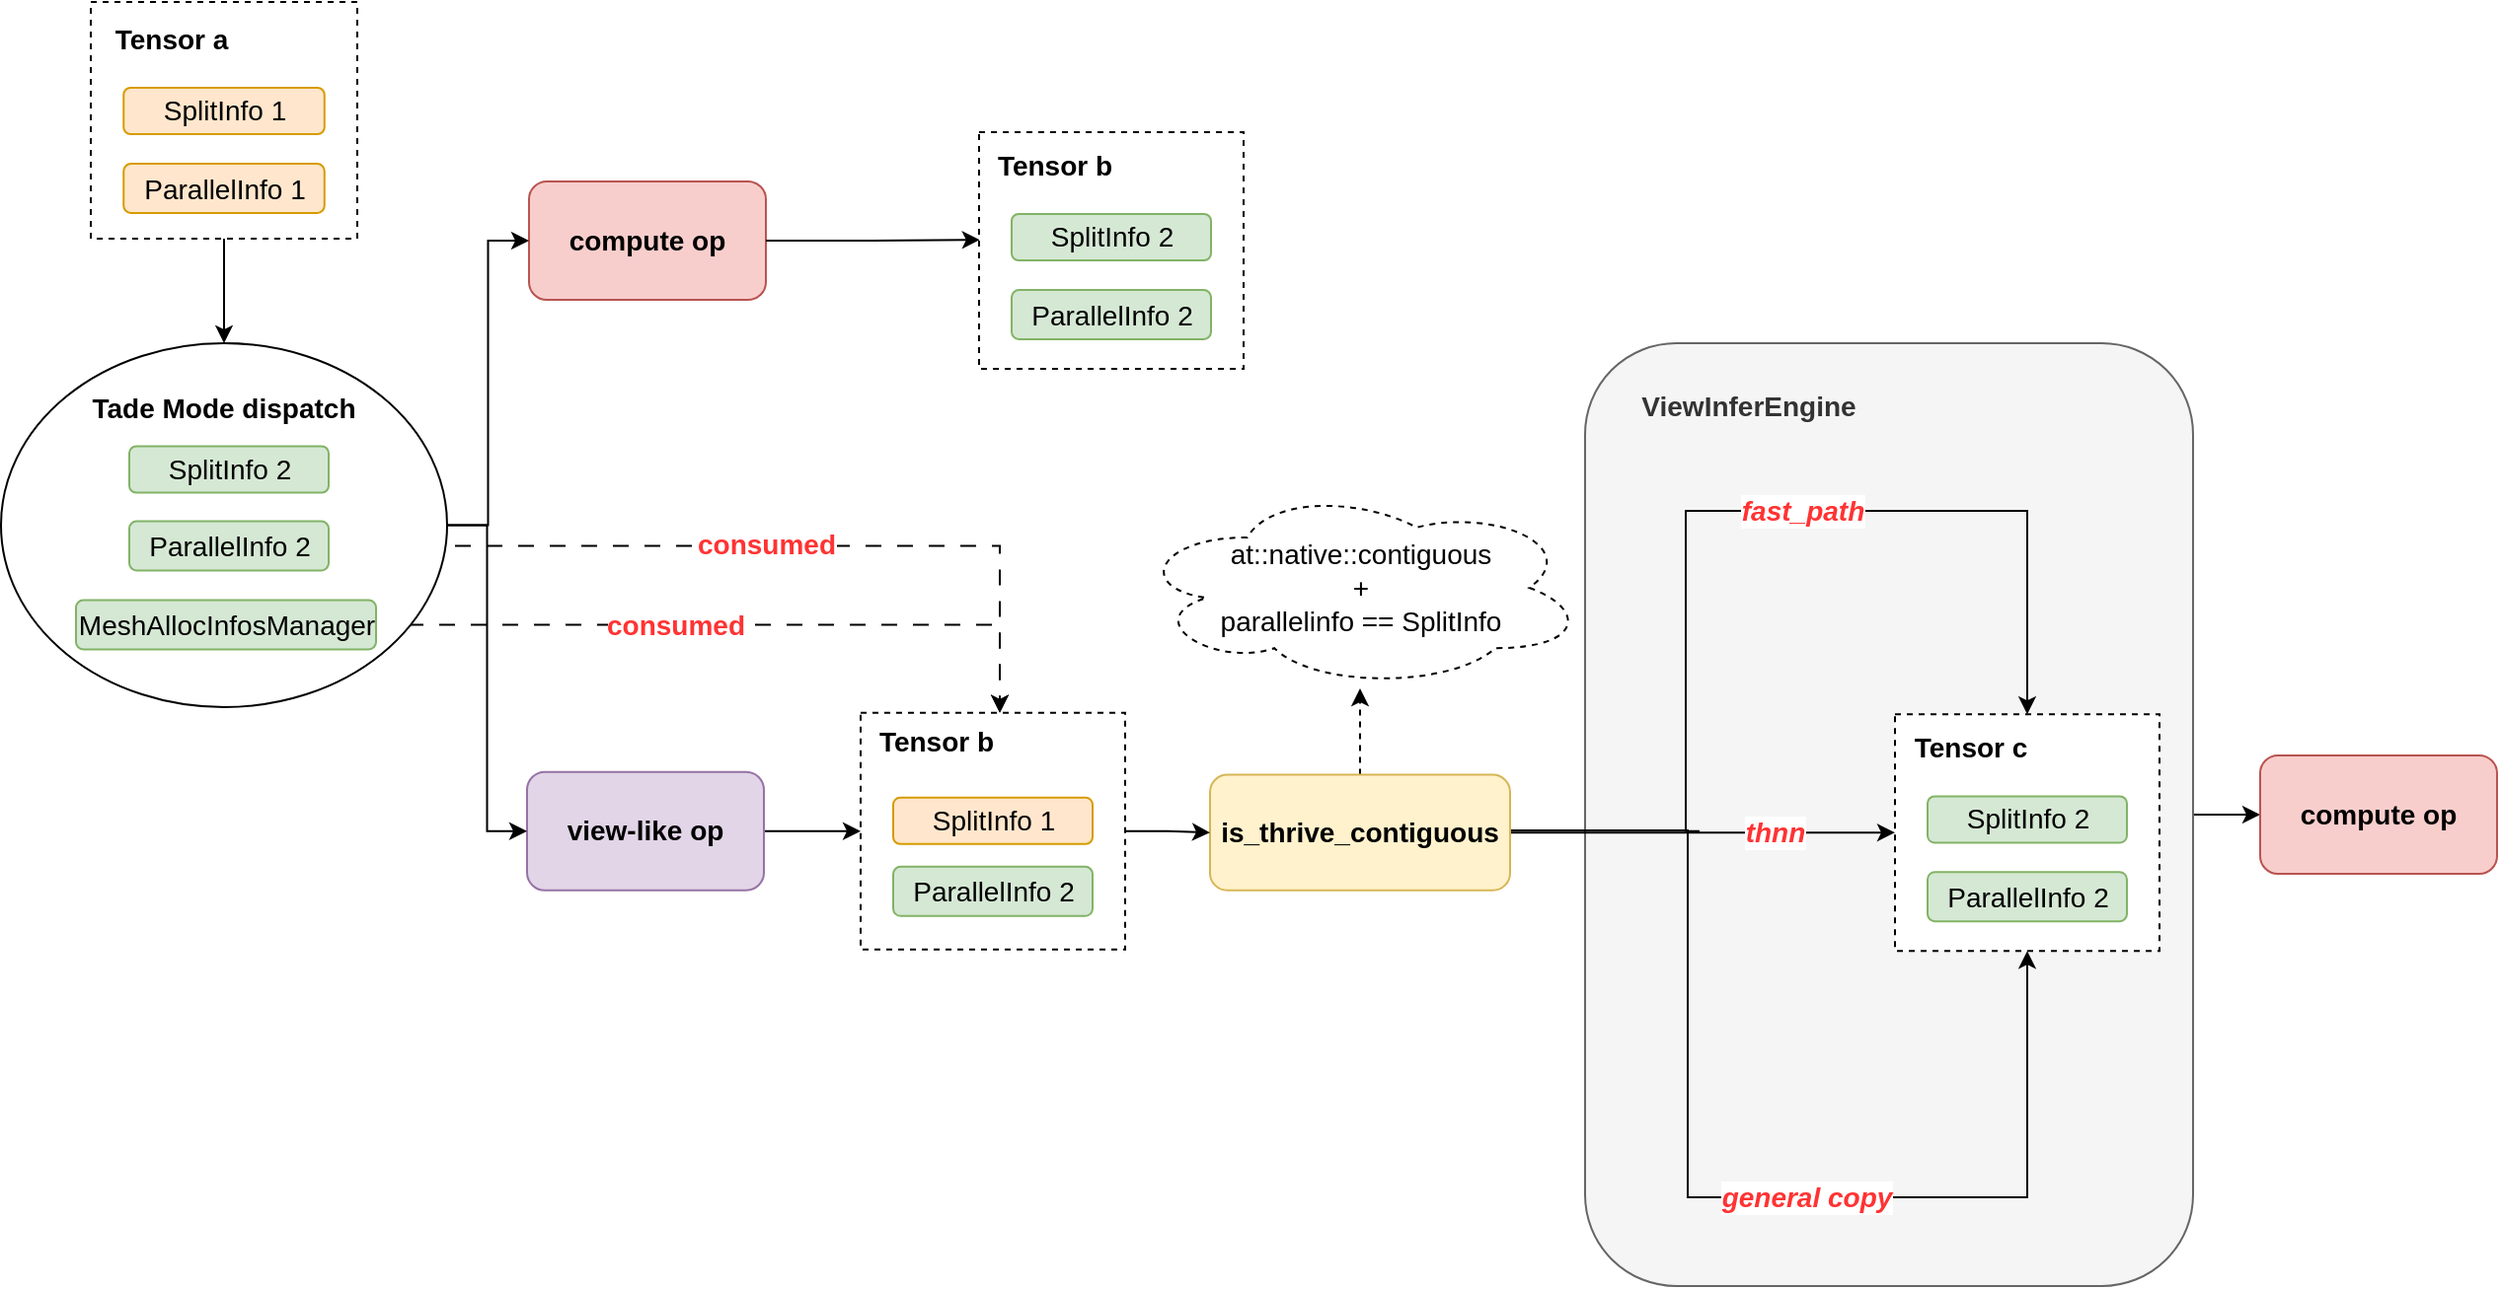 <mxfile version="28.1.0">
  <diagram name="第 1 页" id="cGq4axQqVIUnz58E_oB1">
    <mxGraphModel dx="888" dy="750" grid="0" gridSize="10" guides="1" tooltips="1" connect="1" arrows="1" fold="1" page="0" pageScale="1" pageWidth="827" pageHeight="1169" math="0" shadow="0">
      <root>
        <mxCell id="0" />
        <mxCell id="1" parent="0" />
        <mxCell id="IiqpEJQG6d_49VnUee2h-6" style="edgeStyle=orthogonalEdgeStyle;rounded=0;orthogonalLoop=1;jettySize=auto;html=1;entryX=0;entryY=0.5;entryDx=0;entryDy=0;" edge="1" parent="1" source="TcbJo_jmiR2zdpB2woHX-352" target="IiqpEJQG6d_49VnUee2h-5">
          <mxGeometry relative="1" as="geometry" />
        </mxCell>
        <mxCell id="TcbJo_jmiR2zdpB2woHX-352" value="" style="rounded=1;whiteSpace=wrap;html=1;fillColor=#f5f5f5;strokeColor=#666666;fontColor=#333333;fontSize=14;" parent="1" vertex="1">
          <mxGeometry x="1357" y="200" width="308" height="478" as="geometry" />
        </mxCell>
        <mxCell id="TcbJo_jmiR2zdpB2woHX-271" value="&lt;b&gt;compute op&lt;/b&gt;" style="rounded=1;whiteSpace=wrap;html=1;fillColor=#f8cecc;strokeColor=#b85450;fontSize=14;" parent="1" vertex="1">
          <mxGeometry x="822" y="118" width="120" height="60" as="geometry" />
        </mxCell>
        <mxCell id="TcbJo_jmiR2zdpB2woHX-274" style="edgeStyle=orthogonalEdgeStyle;rounded=0;orthogonalLoop=1;jettySize=auto;html=1;entryX=0.003;entryY=0.455;entryDx=0;entryDy=0;entryPerimeter=0;fontSize=14;" parent="1" source="TcbJo_jmiR2zdpB2woHX-271" target="TcbJo_jmiR2zdpB2woHX-291" edge="1">
          <mxGeometry relative="1" as="geometry" />
        </mxCell>
        <mxCell id="TcbJo_jmiR2zdpB2woHX-275" style="edgeStyle=orthogonalEdgeStyle;rounded=0;orthogonalLoop=1;jettySize=auto;html=1;entryX=0;entryY=0.5;entryDx=0;entryDy=0;fontSize=14;" parent="1" source="TcbJo_jmiR2zdpB2woHX-277" target="TcbJo_jmiR2zdpB2woHX-314" edge="1">
          <mxGeometry relative="1" as="geometry" />
        </mxCell>
        <mxCell id="TcbJo_jmiR2zdpB2woHX-277" value="&lt;font&gt;&lt;b&gt;view-like op&lt;/b&gt;&lt;/font&gt;" style="rounded=1;whiteSpace=wrap;html=1;fillColor=#e1d5e7;strokeColor=#9673a6;fontSize=14;" parent="1" vertex="1">
          <mxGeometry x="821" y="417.4" width="120" height="60" as="geometry" />
        </mxCell>
        <mxCell id="TcbJo_jmiR2zdpB2woHX-279" style="edgeStyle=orthogonalEdgeStyle;rounded=0;orthogonalLoop=1;jettySize=auto;html=1;entryX=0.5;entryY=0;entryDx=0;entryDy=0;exitX=1;exitY=0.5;exitDx=0;exitDy=0;fontSize=14;" parent="1" target="TcbJo_jmiR2zdpB2woHX-311" edge="1">
          <mxGeometry relative="1" as="geometry">
            <mxPoint x="1415" y="447.4" as="sourcePoint" />
            <mxPoint x="1612.75" y="285.4" as="targetPoint" />
            <Array as="points">
              <mxPoint x="1408" y="447" />
              <mxPoint x="1408" y="285" />
              <mxPoint x="1581" y="285" />
            </Array>
          </mxGeometry>
        </mxCell>
        <mxCell id="TcbJo_jmiR2zdpB2woHX-321" value="&lt;span style=&quot;color: rgb(255, 51, 51); font-style: italic; font-weight: 700;&quot;&gt;fast_path&lt;/span&gt;" style="edgeLabel;html=1;align=center;verticalAlign=middle;resizable=0;points=[];fontSize=14;" parent="TcbJo_jmiR2zdpB2woHX-279" vertex="1" connectable="0">
          <mxGeometry x="0.062" y="2" relative="1" as="geometry">
            <mxPoint x="-8" y="2" as="offset" />
          </mxGeometry>
        </mxCell>
        <mxCell id="TcbJo_jmiR2zdpB2woHX-333" style="edgeStyle=orthogonalEdgeStyle;rounded=0;orthogonalLoop=1;jettySize=auto;html=1;entryX=0.5;entryY=1;entryDx=0;entryDy=0;exitX=1;exitY=0.5;exitDx=0;exitDy=0;fontSize=14;" parent="1" source="TcbJo_jmiR2zdpB2woHX-283" target="TcbJo_jmiR2zdpB2woHX-311" edge="1">
          <mxGeometry relative="1" as="geometry">
            <mxPoint x="1463" y="447.4" as="sourcePoint" />
            <mxPoint x="1660" y="633.4" as="targetPoint" />
            <Array as="points">
              <mxPoint x="1319" y="447" />
              <mxPoint x="1409" y="447" />
              <mxPoint x="1409" y="633" />
              <mxPoint x="1581" y="633" />
            </Array>
          </mxGeometry>
        </mxCell>
        <mxCell id="TcbJo_jmiR2zdpB2woHX-350" value="&lt;b style=&quot;color: rgb(255, 51, 51);&quot;&gt;&lt;i&gt;general copy&lt;/i&gt;&lt;/b&gt;" style="edgeLabel;html=1;align=center;verticalAlign=middle;resizable=0;points=[];fontSize=14;" parent="TcbJo_jmiR2zdpB2woHX-333" vertex="1" connectable="0">
          <mxGeometry x="0.172" relative="1" as="geometry">
            <mxPoint as="offset" />
          </mxGeometry>
        </mxCell>
        <mxCell id="TcbJo_jmiR2zdpB2woHX-334" style="edgeStyle=orthogonalEdgeStyle;rounded=0;orthogonalLoop=1;jettySize=auto;html=1;entryX=0;entryY=0.5;entryDx=0;entryDy=0;exitX=1;exitY=0.5;exitDx=0;exitDy=0;fontSize=14;" parent="1" source="TcbJo_jmiR2zdpB2woHX-283" target="TcbJo_jmiR2zdpB2woHX-311" edge="1">
          <mxGeometry relative="1" as="geometry">
            <mxPoint x="1463" y="447.4" as="sourcePoint" />
            <Array as="points" />
          </mxGeometry>
        </mxCell>
        <mxCell id="TcbJo_jmiR2zdpB2woHX-342" value="&lt;font color=&quot;#ff3333&quot;&gt;&lt;span&gt;&lt;b&gt;&lt;i&gt;thnn&lt;/i&gt;&lt;/b&gt;&lt;/span&gt;&lt;/font&gt;" style="edgeLabel;html=1;align=center;verticalAlign=middle;resizable=0;points=[];fontSize=14;" parent="TcbJo_jmiR2zdpB2woHX-334" vertex="1" connectable="0">
          <mxGeometry x="0.159" y="3" relative="1" as="geometry">
            <mxPoint x="21" y="3" as="offset" />
          </mxGeometry>
        </mxCell>
        <mxCell id="TcbJo_jmiR2zdpB2woHX-351" style="edgeStyle=orthogonalEdgeStyle;rounded=0;orthogonalLoop=1;jettySize=auto;html=1;dashed=1;fontSize=14;" parent="1" source="TcbJo_jmiR2zdpB2woHX-283" target="TcbJo_jmiR2zdpB2woHX-300" edge="1">
          <mxGeometry relative="1" as="geometry" />
        </mxCell>
        <mxCell id="TcbJo_jmiR2zdpB2woHX-283" value="&lt;font&gt;&lt;b&gt;is_thrive_contiguous&lt;/b&gt;&lt;/font&gt;" style="rounded=1;whiteSpace=wrap;html=1;fillColor=#fff2cc;strokeColor=#d6b656;fontSize=14;" parent="1" vertex="1">
          <mxGeometry x="1167" y="418.8" width="152" height="58.6" as="geometry" />
        </mxCell>
        <mxCell id="TcbJo_jmiR2zdpB2woHX-284" style="edgeStyle=orthogonalEdgeStyle;rounded=0;orthogonalLoop=1;jettySize=auto;html=1;fontSize=14;" parent="1" source="TcbJo_jmiR2zdpB2woHX-314" target="TcbJo_jmiR2zdpB2woHX-283" edge="1">
          <mxGeometry relative="1" as="geometry" />
        </mxCell>
        <mxCell id="TcbJo_jmiR2zdpB2woHX-285" value="" style="group;fontSize=14;" parent="1" vertex="1" connectable="0">
          <mxGeometry x="600" y="27" width="135" height="120" as="geometry" />
        </mxCell>
        <mxCell id="TcbJo_jmiR2zdpB2woHX-286" value="" style="rounded=0;whiteSpace=wrap;html=1;dashed=1;container=0;fontSize=14;" parent="TcbJo_jmiR2zdpB2woHX-285" vertex="1">
          <mxGeometry width="135" height="120" as="geometry" />
        </mxCell>
        <mxCell id="TcbJo_jmiR2zdpB2woHX-287" value="SplitInfo 1" style="rounded=1;whiteSpace=wrap;html=1;fillColor=#ffe6cc;strokeColor=#d79b00;container=0;fontSize=14;" parent="TcbJo_jmiR2zdpB2woHX-285" vertex="1">
          <mxGeometry x="16.623" y="43.5" width="101.754" height="23.5" as="geometry" />
        </mxCell>
        <mxCell id="TcbJo_jmiR2zdpB2woHX-288" value="&lt;b&gt;&lt;font&gt;Tensor a&lt;/font&gt;&lt;/b&gt;" style="text;html=1;align=center;verticalAlign=middle;whiteSpace=wrap;rounded=0;container=0;fontSize=14;" parent="TcbJo_jmiR2zdpB2woHX-285" vertex="1">
          <mxGeometry x="10.578" y="4" width="60.448" height="30" as="geometry" />
        </mxCell>
        <mxCell id="TcbJo_jmiR2zdpB2woHX-289" value="ParallelInfo 1" style="rounded=1;whiteSpace=wrap;html=1;fillColor=#ffe6cc;strokeColor=#d79b00;container=0;fontSize=14;" parent="TcbJo_jmiR2zdpB2woHX-285" vertex="1">
          <mxGeometry x="16.623" y="82" width="101.754" height="25" as="geometry" />
        </mxCell>
        <mxCell id="TcbJo_jmiR2zdpB2woHX-290" value="" style="group;fontSize=14;" parent="1" vertex="1" connectable="0">
          <mxGeometry x="1050" y="93" width="134" height="120" as="geometry" />
        </mxCell>
        <mxCell id="TcbJo_jmiR2zdpB2woHX-291" value="" style="rounded=0;whiteSpace=wrap;html=1;movable=1;resizable=1;rotatable=1;deletable=1;editable=1;locked=0;connectable=1;dashed=1;container=0;fontSize=14;" parent="TcbJo_jmiR2zdpB2woHX-290" vertex="1">
          <mxGeometry width="134" height="120" as="geometry" />
        </mxCell>
        <mxCell id="TcbJo_jmiR2zdpB2woHX-292" value="SplitInfo 2" style="rounded=1;whiteSpace=wrap;html=1;fillColor=#d5e8d4;strokeColor=#82b366;container=0;fontSize=14;" parent="TcbJo_jmiR2zdpB2woHX-290" vertex="1">
          <mxGeometry x="16.5" y="41.5" width="101" height="23.5" as="geometry" />
        </mxCell>
        <mxCell id="TcbJo_jmiR2zdpB2woHX-293" value="&lt;b&gt;&lt;font&gt;Tensor b&lt;/font&gt;&lt;/b&gt;" style="text;html=1;align=center;verticalAlign=middle;whiteSpace=wrap;rounded=0;container=0;fontSize=14;" parent="TcbJo_jmiR2zdpB2woHX-290" vertex="1">
          <mxGeometry x="6" y="2" width="64.5" height="30" as="geometry" />
        </mxCell>
        <mxCell id="TcbJo_jmiR2zdpB2woHX-294" value="ParallelInfo 2" style="rounded=1;whiteSpace=wrap;html=1;fillColor=#d5e8d4;strokeColor=#82b366;container=0;fontSize=14;" parent="TcbJo_jmiR2zdpB2woHX-290" vertex="1">
          <mxGeometry x="16.5" y="80" width="101" height="25" as="geometry" />
        </mxCell>
        <mxCell id="TcbJo_jmiR2zdpB2woHX-300" value="at::native::contiguous&lt;br&gt;+&lt;br&gt;parallelinfo == SplitInfo" style="ellipse;shape=cloud;whiteSpace=wrap;html=1;dashed=1;fontSize=14;" parent="1" vertex="1">
          <mxGeometry x="1128.75" y="273" width="228.5" height="102" as="geometry" />
        </mxCell>
        <mxCell id="TcbJo_jmiR2zdpB2woHX-305" style="edgeStyle=orthogonalEdgeStyle;rounded=0;orthogonalLoop=1;jettySize=auto;html=1;dashed=1;dashPattern=8 8;entryX=1;entryY=0;entryDx=0;entryDy=0;fontSize=14;" parent="1" source="TcbJo_jmiR2zdpB2woHX-307" target="TcbJo_jmiR2zdpB2woHX-315" edge="1">
          <mxGeometry relative="1" as="geometry">
            <mxPoint x="1345" y="381" as="targetPoint" />
          </mxGeometry>
        </mxCell>
        <mxCell id="TcbJo_jmiR2zdpB2woHX-306" value="&lt;font style=&quot;color: rgb(255, 51, 51);&quot;&gt;&lt;b&gt;consumed&lt;/b&gt;&lt;/font&gt;" style="edgeLabel;html=1;align=center;verticalAlign=middle;resizable=0;points=[];fontSize=14;" parent="TcbJo_jmiR2zdpB2woHX-305" vertex="1" connectable="0">
          <mxGeometry x="-0.168" y="-3" relative="1" as="geometry">
            <mxPoint x="1" y="-3" as="offset" />
          </mxGeometry>
        </mxCell>
        <mxCell id="TcbJo_jmiR2zdpB2woHX-308" style="edgeStyle=orthogonalEdgeStyle;rounded=0;orthogonalLoop=1;jettySize=auto;html=1;entryX=1;entryY=0;entryDx=0;entryDy=0;dashed=1;dashPattern=8 8;exitX=1;exitY=0.5;exitDx=0;exitDy=0;fontSize=14;" parent="1" source="TcbJo_jmiR2zdpB2woHX-303" target="TcbJo_jmiR2zdpB2woHX-315" edge="1">
          <mxGeometry relative="1" as="geometry">
            <mxPoint x="929" y="286.001" as="sourcePoint" />
            <mxPoint x="1374.586" y="393.53" as="targetPoint" />
          </mxGeometry>
        </mxCell>
        <mxCell id="TcbJo_jmiR2zdpB2woHX-309" value="&lt;font style=&quot;color: rgb(255, 51, 51);&quot;&gt;&lt;b&gt;consumed&lt;/b&gt;&lt;/font&gt;" style="edgeLabel;html=1;align=center;verticalAlign=middle;resizable=0;points=[];fontSize=14;" parent="TcbJo_jmiR2zdpB2woHX-308" vertex="1" connectable="0">
          <mxGeometry x="0.054" relative="1" as="geometry">
            <mxPoint x="-3" y="-1" as="offset" />
          </mxGeometry>
        </mxCell>
        <mxCell id="TcbJo_jmiR2zdpB2woHX-331" value="" style="group;fontSize=14;" parent="1" vertex="1" connectable="0">
          <mxGeometry x="1514" y="388.1" width="134" height="120" as="geometry" />
        </mxCell>
        <mxCell id="TcbJo_jmiR2zdpB2woHX-311" value="" style="rounded=0;whiteSpace=wrap;html=1;movable=1;resizable=1;rotatable=1;deletable=1;editable=1;locked=0;connectable=1;dashed=1;container=0;fontSize=14;" parent="TcbJo_jmiR2zdpB2woHX-331" vertex="1">
          <mxGeometry width="134" height="120" as="geometry" />
        </mxCell>
        <mxCell id="TcbJo_jmiR2zdpB2woHX-312" value="&lt;b&gt;&lt;font&gt;Tensor c&lt;/font&gt;&lt;/b&gt;" style="text;html=1;align=center;verticalAlign=middle;whiteSpace=wrap;rounded=0;container=0;fontSize=14;" parent="TcbJo_jmiR2zdpB2woHX-331" vertex="1">
          <mxGeometry x="6" y="2" width="64.5" height="30" as="geometry" />
        </mxCell>
        <mxCell id="TcbJo_jmiR2zdpB2woHX-313" value="ParallelInfo 2" style="rounded=1;whiteSpace=wrap;html=1;fillColor=#d5e8d4;strokeColor=#82b366;container=0;fontSize=14;" parent="TcbJo_jmiR2zdpB2woHX-331" vertex="1">
          <mxGeometry x="16.5" y="80" width="101" height="25" as="geometry" />
        </mxCell>
        <mxCell id="TcbJo_jmiR2zdpB2woHX-340" value="SplitInfo 2" style="rounded=1;whiteSpace=wrap;html=1;fillColor=#d5e8d4;strokeColor=#82b366;container=0;fontSize=14;" parent="TcbJo_jmiR2zdpB2woHX-331" vertex="1">
          <mxGeometry x="16.5" y="41.6" width="101" height="23.5" as="geometry" />
        </mxCell>
        <mxCell id="TcbJo_jmiR2zdpB2woHX-349" value="" style="group;fontSize=14;" parent="1" vertex="1" connectable="0">
          <mxGeometry x="990" y="387.4" width="134" height="120" as="geometry" />
        </mxCell>
        <mxCell id="TcbJo_jmiR2zdpB2woHX-314" value="" style="rounded=0;whiteSpace=wrap;html=1;movable=1;resizable=1;rotatable=1;deletable=1;editable=1;locked=0;connectable=1;dashed=1;container=0;fontSize=14;" parent="TcbJo_jmiR2zdpB2woHX-349" vertex="1">
          <mxGeometry width="134" height="120" as="geometry" />
        </mxCell>
        <mxCell id="TcbJo_jmiR2zdpB2woHX-315" value="&lt;b&gt;&lt;font&gt;Tensor b&lt;/font&gt;&lt;/b&gt;" style="text;html=1;align=center;verticalAlign=middle;whiteSpace=wrap;rounded=0;container=0;fontSize=14;" parent="TcbJo_jmiR2zdpB2woHX-349" vertex="1">
          <mxGeometry x="6" width="64.5" height="30" as="geometry" />
        </mxCell>
        <mxCell id="TcbJo_jmiR2zdpB2woHX-316" value="ParallelInfo 2" style="rounded=1;whiteSpace=wrap;html=1;fillColor=#d5e8d4;strokeColor=#82b366;container=0;fontSize=14;" parent="TcbJo_jmiR2zdpB2woHX-349" vertex="1">
          <mxGeometry x="16.5" y="78" width="101" height="25" as="geometry" />
        </mxCell>
        <mxCell id="TcbJo_jmiR2zdpB2woHX-317" value="SplitInfo 1" style="rounded=1;whiteSpace=wrap;html=1;fillColor=#ffe6cc;strokeColor=#d79b00;container=0;fontSize=14;" parent="TcbJo_jmiR2zdpB2woHX-349" vertex="1">
          <mxGeometry x="16.5" y="43" width="101" height="23.5" as="geometry" />
        </mxCell>
        <mxCell id="TcbJo_jmiR2zdpB2woHX-353" value="&lt;b style=&quot;color: rgb(51, 51, 51);&quot;&gt;ViewInferEngine&lt;/b&gt;" style="text;html=1;align=center;verticalAlign=middle;whiteSpace=wrap;rounded=0;fontSize=14;" parent="1" vertex="1">
          <mxGeometry x="1410" y="217" width="60" height="30" as="geometry" />
        </mxCell>
        <mxCell id="IiqpEJQG6d_49VnUee2h-1" value="" style="group;fontSize=14;" vertex="1" connectable="0" parent="1">
          <mxGeometry x="554.5" y="200" width="226" height="184.5" as="geometry" />
        </mxCell>
        <mxCell id="TcbJo_jmiR2zdpB2woHX-301" value="" style="ellipse;whiteSpace=wrap;html=1;fontSize=14;" parent="IiqpEJQG6d_49VnUee2h-1" vertex="1">
          <mxGeometry width="226" height="184.5" as="geometry" />
        </mxCell>
        <mxCell id="TcbJo_jmiR2zdpB2woHX-302" value="&lt;font&gt;&lt;b&gt;Tade Mode dispatch&lt;/b&gt;&lt;/font&gt;" style="text;html=1;align=center;verticalAlign=middle;whiteSpace=wrap;rounded=0;fontSize=14;" parent="IiqpEJQG6d_49VnUee2h-1" vertex="1">
          <mxGeometry x="43.5" y="18.25" width="139" height="30" as="geometry" />
        </mxCell>
        <mxCell id="TcbJo_jmiR2zdpB2woHX-303" value="ParallelInfo 2" style="rounded=1;whiteSpace=wrap;html=1;fillColor=#d5e8d4;strokeColor=#82b366;container=0;fontSize=14;" parent="IiqpEJQG6d_49VnUee2h-1" vertex="1">
          <mxGeometry x="65" y="90.25" width="101" height="25" as="geometry" />
        </mxCell>
        <mxCell id="TcbJo_jmiR2zdpB2woHX-304" value="SplitInfo 2" style="rounded=1;whiteSpace=wrap;html=1;fillColor=#d5e8d4;strokeColor=#82b366;container=0;fontSize=14;" parent="IiqpEJQG6d_49VnUee2h-1" vertex="1">
          <mxGeometry x="65" y="52.25" width="101" height="23.5" as="geometry" />
        </mxCell>
        <mxCell id="TcbJo_jmiR2zdpB2woHX-307" value="MeshAllocInfosManager" style="rounded=1;whiteSpace=wrap;html=1;fillColor=#d5e8d4;strokeColor=#82b366;container=0;fontSize=14;" parent="IiqpEJQG6d_49VnUee2h-1" vertex="1">
          <mxGeometry x="38" y="130.25" width="152" height="25" as="geometry" />
        </mxCell>
        <mxCell id="IiqpEJQG6d_49VnUee2h-4" style="edgeStyle=orthogonalEdgeStyle;rounded=0;orthogonalLoop=1;jettySize=auto;html=1;entryX=0.5;entryY=0;entryDx=0;entryDy=0;fontSize=14;" edge="1" parent="1" source="TcbJo_jmiR2zdpB2woHX-286" target="TcbJo_jmiR2zdpB2woHX-301">
          <mxGeometry relative="1" as="geometry" />
        </mxCell>
        <mxCell id="IiqpEJQG6d_49VnUee2h-5" value="&lt;font&gt;&lt;b&gt;compute op&lt;/b&gt;&lt;/font&gt;" style="rounded=1;whiteSpace=wrap;html=1;fillColor=#f8cecc;strokeColor=#b85450;fontSize=14;" vertex="1" parent="1">
          <mxGeometry x="1699" y="409" width="120" height="60" as="geometry" />
        </mxCell>
        <mxCell id="IiqpEJQG6d_49VnUee2h-7" style="edgeStyle=orthogonalEdgeStyle;rounded=0;orthogonalLoop=1;jettySize=auto;html=1;entryX=0;entryY=0.5;entryDx=0;entryDy=0;" edge="1" parent="1" source="TcbJo_jmiR2zdpB2woHX-301" target="TcbJo_jmiR2zdpB2woHX-271">
          <mxGeometry relative="1" as="geometry" />
        </mxCell>
        <mxCell id="IiqpEJQG6d_49VnUee2h-8" style="edgeStyle=orthogonalEdgeStyle;rounded=0;orthogonalLoop=1;jettySize=auto;html=1;entryX=0;entryY=0.5;entryDx=0;entryDy=0;" edge="1" parent="1" source="TcbJo_jmiR2zdpB2woHX-301" target="TcbJo_jmiR2zdpB2woHX-277">
          <mxGeometry relative="1" as="geometry" />
        </mxCell>
      </root>
    </mxGraphModel>
  </diagram>
</mxfile>
